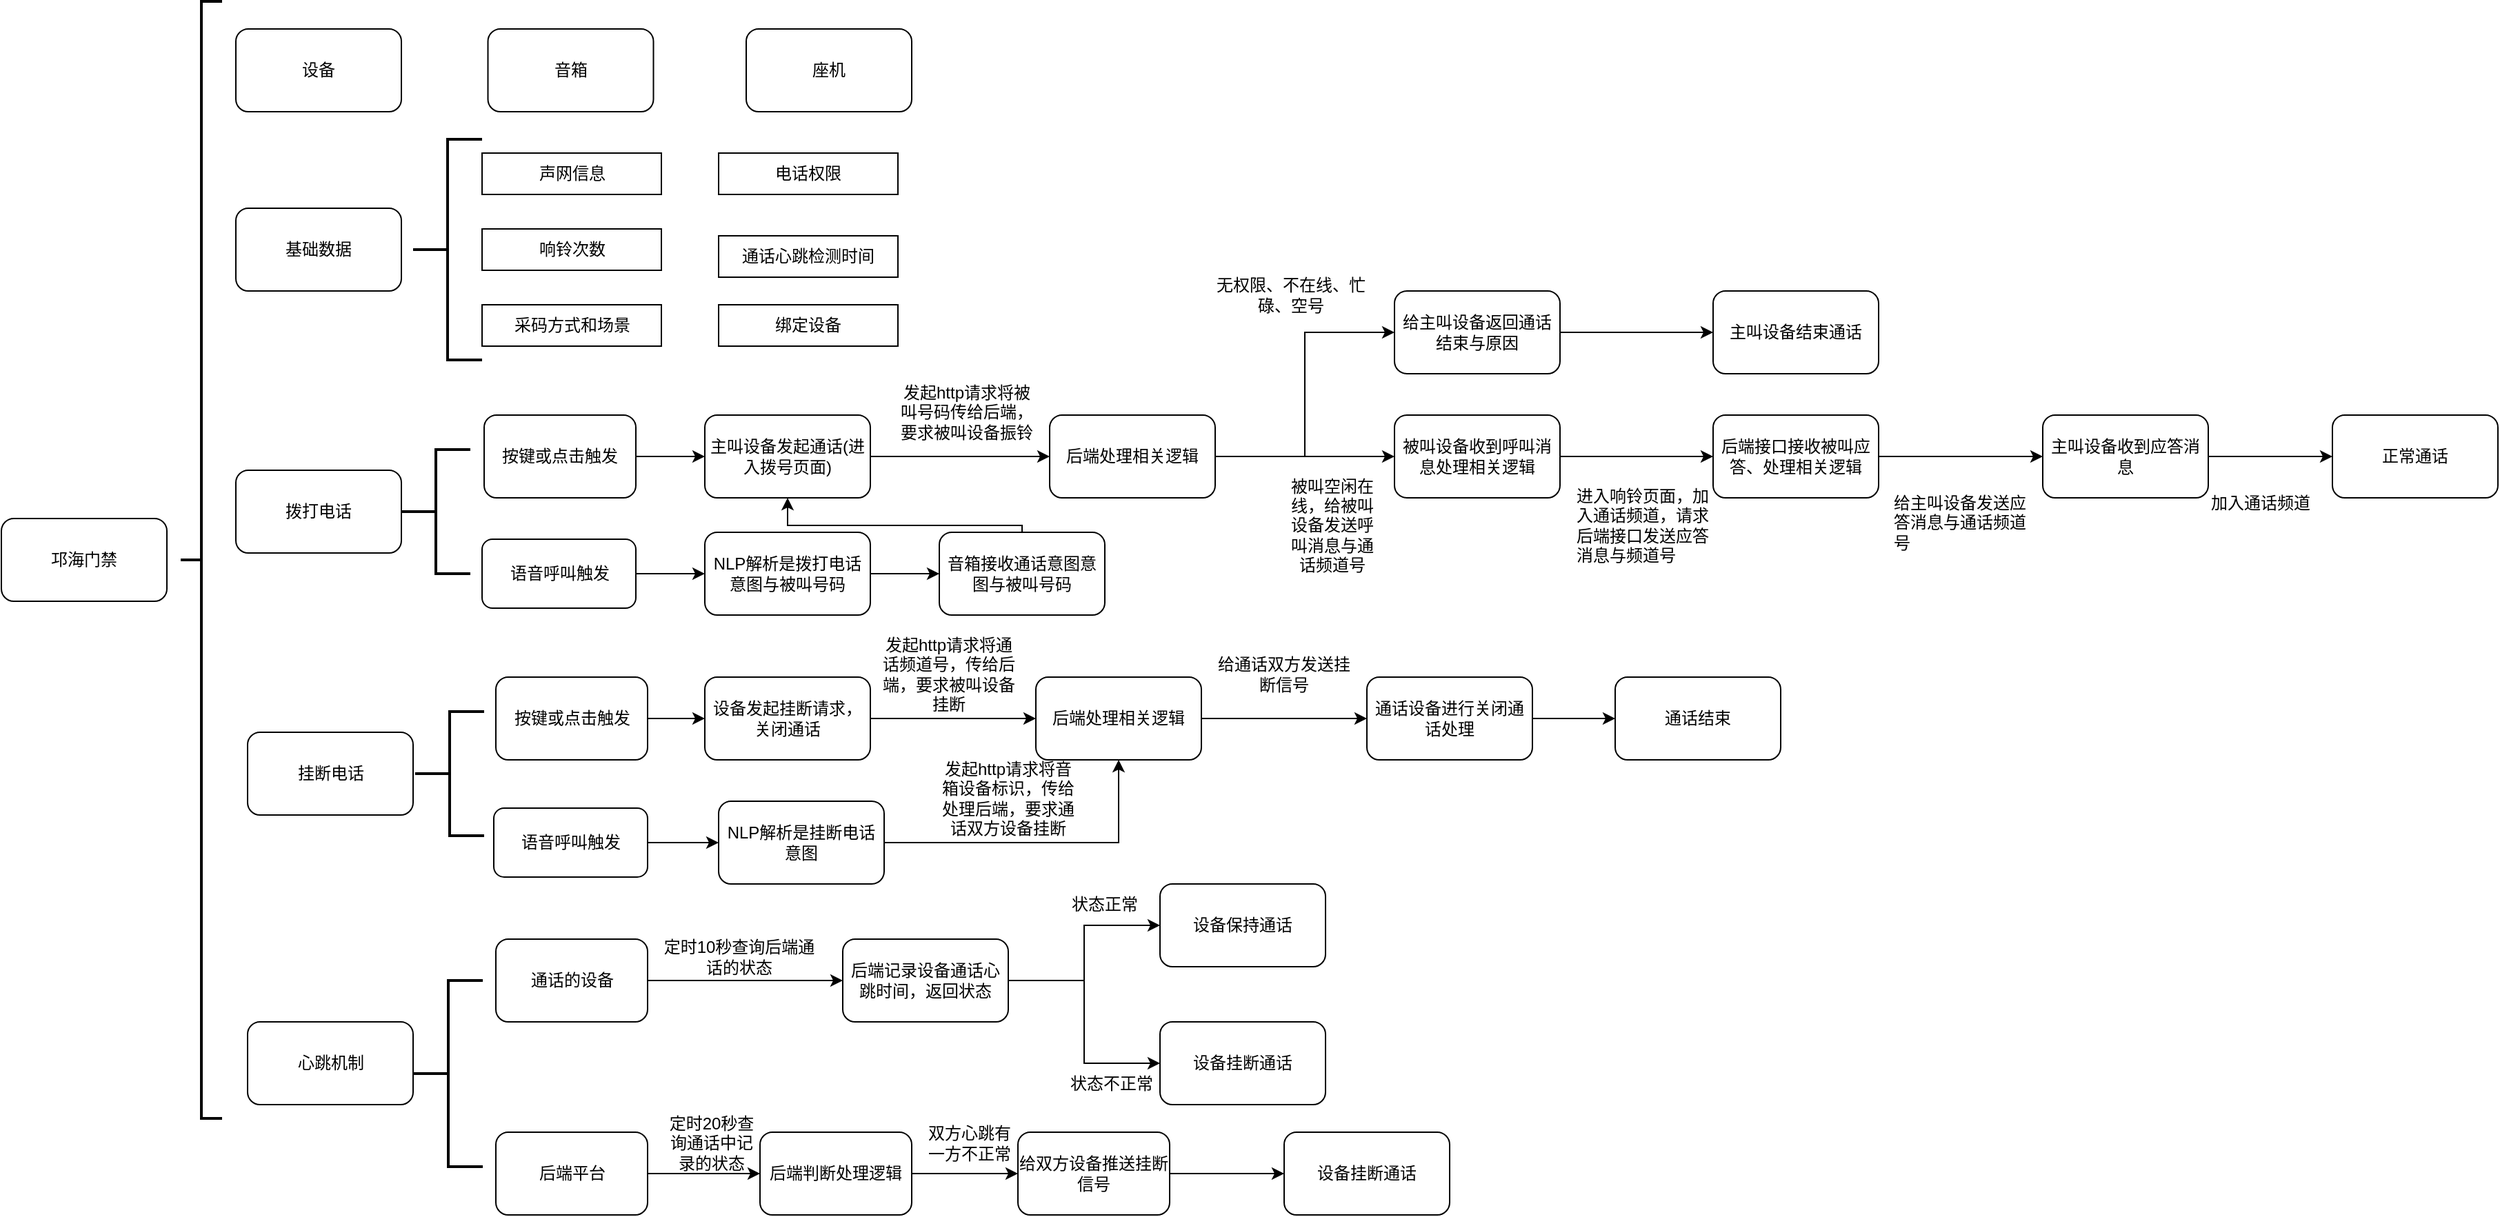 <mxfile version="22.0.8" type="github">
  <diagram name="第 1 页" id="MqLak2tUNxj501sDUyA4">
    <mxGraphModel dx="1034" dy="432" grid="1" gridSize="10" guides="1" tooltips="1" connect="1" arrows="1" fold="1" page="1" pageScale="1" pageWidth="827" pageHeight="1169" math="0" shadow="0">
      <root>
        <mxCell id="0" />
        <mxCell id="1" parent="0" />
        <mxCell id="dcuhQKb_KivRzL7AXJs5-1" value="邛海门禁" style="rounded=1;whiteSpace=wrap;html=1;" vertex="1" parent="1">
          <mxGeometry x="160" y="675" width="120" height="60" as="geometry" />
        </mxCell>
        <mxCell id="dcuhQKb_KivRzL7AXJs5-2" value="" style="strokeWidth=2;html=1;shape=mxgraph.flowchart.annotation_2;align=left;labelPosition=right;pointerEvents=1;" vertex="1" parent="1">
          <mxGeometry x="290" y="300" width="30" height="810" as="geometry" />
        </mxCell>
        <mxCell id="dcuhQKb_KivRzL7AXJs5-3" value="基础数据" style="rounded=1;whiteSpace=wrap;html=1;" vertex="1" parent="1">
          <mxGeometry x="330" y="450" width="120" height="60" as="geometry" />
        </mxCell>
        <mxCell id="dcuhQKb_KivRzL7AXJs5-4" value="" style="strokeWidth=2;html=1;shape=mxgraph.flowchart.annotation_2;align=left;labelPosition=right;pointerEvents=1;points=[[0,0.5,0,0,0],[0.5,0,0,0,0],[0.5,1,0,0,0],[1,0,0,0,0],[1,0.5,0,0,0],[1,1,0,0,0]];" vertex="1" parent="1">
          <mxGeometry x="458.5" y="400" width="50" height="160" as="geometry" />
        </mxCell>
        <mxCell id="dcuhQKb_KivRzL7AXJs5-5" value="声网信息" style="rounded=0;whiteSpace=wrap;html=1;" vertex="1" parent="1">
          <mxGeometry x="508.5" y="410" width="130" height="30" as="geometry" />
        </mxCell>
        <mxCell id="dcuhQKb_KivRzL7AXJs5-6" value="电话权限" style="rounded=0;whiteSpace=wrap;html=1;" vertex="1" parent="1">
          <mxGeometry x="680" y="410" width="130" height="30" as="geometry" />
        </mxCell>
        <mxCell id="dcuhQKb_KivRzL7AXJs5-7" value="响铃次数" style="rounded=0;whiteSpace=wrap;html=1;" vertex="1" parent="1">
          <mxGeometry x="508.5" y="465" width="130" height="30" as="geometry" />
        </mxCell>
        <mxCell id="dcuhQKb_KivRzL7AXJs5-8" value="通话心跳检测时间" style="rounded=0;whiteSpace=wrap;html=1;" vertex="1" parent="1">
          <mxGeometry x="680" y="470" width="130" height="30" as="geometry" />
        </mxCell>
        <mxCell id="dcuhQKb_KivRzL7AXJs5-9" value="采码方式和场景" style="rounded=0;whiteSpace=wrap;html=1;" vertex="1" parent="1">
          <mxGeometry x="508.5" y="520" width="130" height="30" as="geometry" />
        </mxCell>
        <mxCell id="dcuhQKb_KivRzL7AXJs5-10" value="绑定设备" style="rounded=0;whiteSpace=wrap;html=1;" vertex="1" parent="1">
          <mxGeometry x="680" y="520" width="130" height="30" as="geometry" />
        </mxCell>
        <mxCell id="dcuhQKb_KivRzL7AXJs5-11" value="拨打电话" style="rounded=1;whiteSpace=wrap;html=1;" vertex="1" parent="1">
          <mxGeometry x="330" y="640" width="120" height="60" as="geometry" />
        </mxCell>
        <mxCell id="dcuhQKb_KivRzL7AXJs5-12" value="" style="strokeWidth=2;html=1;shape=mxgraph.flowchart.annotation_2;align=left;labelPosition=right;pointerEvents=1;points=[[0,0.5,0,0,0],[0.5,0,0,0,0],[0.5,1,0,0,0],[1,0,0,0,0],[1,0.5,0,0,0],[1,1,0,0,0]];" vertex="1" parent="1">
          <mxGeometry x="450" y="625" width="50" height="90" as="geometry" />
        </mxCell>
        <mxCell id="dcuhQKb_KivRzL7AXJs5-13" style="edgeStyle=orthogonalEdgeStyle;rounded=0;orthogonalLoop=1;jettySize=auto;html=1;exitX=1;exitY=0.5;exitDx=0;exitDy=0;entryX=0;entryY=0.5;entryDx=0;entryDy=0;" edge="1" parent="1" source="dcuhQKb_KivRzL7AXJs5-14" target="dcuhQKb_KivRzL7AXJs5-18">
          <mxGeometry relative="1" as="geometry" />
        </mxCell>
        <mxCell id="dcuhQKb_KivRzL7AXJs5-14" value="按键或点击触发" style="rounded=1;whiteSpace=wrap;html=1;" vertex="1" parent="1">
          <mxGeometry x="510" y="600" width="110" height="60" as="geometry" />
        </mxCell>
        <mxCell id="dcuhQKb_KivRzL7AXJs5-15" style="edgeStyle=orthogonalEdgeStyle;rounded=0;orthogonalLoop=1;jettySize=auto;html=1;exitX=1;exitY=0.5;exitDx=0;exitDy=0;" edge="1" parent="1" source="dcuhQKb_KivRzL7AXJs5-16">
          <mxGeometry relative="1" as="geometry">
            <mxPoint x="670" y="715" as="targetPoint" />
          </mxGeometry>
        </mxCell>
        <mxCell id="dcuhQKb_KivRzL7AXJs5-16" value="语音呼叫触发" style="rounded=1;whiteSpace=wrap;html=1;" vertex="1" parent="1">
          <mxGeometry x="508.5" y="690" width="111.5" height="50" as="geometry" />
        </mxCell>
        <mxCell id="dcuhQKb_KivRzL7AXJs5-17" style="edgeStyle=orthogonalEdgeStyle;rounded=0;orthogonalLoop=1;jettySize=auto;html=1;exitX=1;exitY=0.5;exitDx=0;exitDy=0;entryX=0;entryY=0.5;entryDx=0;entryDy=0;" edge="1" parent="1" source="dcuhQKb_KivRzL7AXJs5-18" target="dcuhQKb_KivRzL7AXJs5-21">
          <mxGeometry relative="1" as="geometry" />
        </mxCell>
        <mxCell id="dcuhQKb_KivRzL7AXJs5-18" value="主叫设备发起通话(进入拨号页面)" style="rounded=1;whiteSpace=wrap;html=1;" vertex="1" parent="1">
          <mxGeometry x="670" y="600" width="120" height="60" as="geometry" />
        </mxCell>
        <mxCell id="dcuhQKb_KivRzL7AXJs5-19" style="edgeStyle=orthogonalEdgeStyle;rounded=0;orthogonalLoop=1;jettySize=auto;html=1;exitX=1;exitY=0.5;exitDx=0;exitDy=0;" edge="1" parent="1" source="dcuhQKb_KivRzL7AXJs5-21" target="dcuhQKb_KivRzL7AXJs5-23">
          <mxGeometry relative="1" as="geometry" />
        </mxCell>
        <mxCell id="dcuhQKb_KivRzL7AXJs5-20" style="edgeStyle=orthogonalEdgeStyle;rounded=0;orthogonalLoop=1;jettySize=auto;html=1;exitX=1;exitY=0.5;exitDx=0;exitDy=0;entryX=0;entryY=0.5;entryDx=0;entryDy=0;" edge="1" parent="1" source="dcuhQKb_KivRzL7AXJs5-21" target="dcuhQKb_KivRzL7AXJs5-30">
          <mxGeometry relative="1" as="geometry" />
        </mxCell>
        <mxCell id="dcuhQKb_KivRzL7AXJs5-21" value="后端处理相关逻辑" style="rounded=1;whiteSpace=wrap;html=1;" vertex="1" parent="1">
          <mxGeometry x="920" y="600" width="120" height="60" as="geometry" />
        </mxCell>
        <mxCell id="dcuhQKb_KivRzL7AXJs5-22" style="edgeStyle=orthogonalEdgeStyle;rounded=0;orthogonalLoop=1;jettySize=auto;html=1;exitX=1;exitY=0.5;exitDx=0;exitDy=0;entryX=0;entryY=0.5;entryDx=0;entryDy=0;" edge="1" parent="1" source="dcuhQKb_KivRzL7AXJs5-23" target="dcuhQKb_KivRzL7AXJs5-25">
          <mxGeometry relative="1" as="geometry" />
        </mxCell>
        <mxCell id="dcuhQKb_KivRzL7AXJs5-23" value="被叫设备收到呼叫消息处理相关逻辑" style="rounded=1;whiteSpace=wrap;html=1;" vertex="1" parent="1">
          <mxGeometry x="1170" y="600" width="120" height="60" as="geometry" />
        </mxCell>
        <mxCell id="dcuhQKb_KivRzL7AXJs5-24" style="edgeStyle=orthogonalEdgeStyle;rounded=0;orthogonalLoop=1;jettySize=auto;html=1;exitX=1;exitY=0.5;exitDx=0;exitDy=0;entryX=0;entryY=0.5;entryDx=0;entryDy=0;" edge="1" parent="1" source="dcuhQKb_KivRzL7AXJs5-25" target="dcuhQKb_KivRzL7AXJs5-27">
          <mxGeometry relative="1" as="geometry" />
        </mxCell>
        <mxCell id="dcuhQKb_KivRzL7AXJs5-25" value="后端接口接收被叫应答、处理相关逻辑" style="rounded=1;whiteSpace=wrap;html=1;" vertex="1" parent="1">
          <mxGeometry x="1401" y="600" width="120" height="60" as="geometry" />
        </mxCell>
        <mxCell id="dcuhQKb_KivRzL7AXJs5-26" style="edgeStyle=orthogonalEdgeStyle;rounded=0;orthogonalLoop=1;jettySize=auto;html=1;exitX=1;exitY=0.5;exitDx=0;exitDy=0;entryX=0;entryY=0.5;entryDx=0;entryDy=0;" edge="1" parent="1" source="dcuhQKb_KivRzL7AXJs5-27" target="dcuhQKb_KivRzL7AXJs5-36">
          <mxGeometry relative="1" as="geometry" />
        </mxCell>
        <mxCell id="dcuhQKb_KivRzL7AXJs5-27" value="主叫设备收到应答消息" style="rounded=1;whiteSpace=wrap;html=1;" vertex="1" parent="1">
          <mxGeometry x="1640" y="600" width="120" height="60" as="geometry" />
        </mxCell>
        <mxCell id="dcuhQKb_KivRzL7AXJs5-28" value="发起http请求将被叫号码传给后端，要求被叫设备振铃" style="text;html=1;strokeColor=none;fillColor=none;align=center;verticalAlign=middle;whiteSpace=wrap;rounded=0;" vertex="1" parent="1">
          <mxGeometry x="810" y="570" width="100" height="55" as="geometry" />
        </mxCell>
        <mxCell id="dcuhQKb_KivRzL7AXJs5-29" style="edgeStyle=orthogonalEdgeStyle;rounded=0;orthogonalLoop=1;jettySize=auto;html=1;exitX=1;exitY=0.5;exitDx=0;exitDy=0;entryX=0;entryY=0.5;entryDx=0;entryDy=0;" edge="1" parent="1" source="dcuhQKb_KivRzL7AXJs5-30" target="dcuhQKb_KivRzL7AXJs5-33">
          <mxGeometry relative="1" as="geometry" />
        </mxCell>
        <mxCell id="dcuhQKb_KivRzL7AXJs5-30" value="给主叫设备返回通话结束与原因" style="rounded=1;whiteSpace=wrap;html=1;" vertex="1" parent="1">
          <mxGeometry x="1170" y="510" width="120" height="60" as="geometry" />
        </mxCell>
        <mxCell id="dcuhQKb_KivRzL7AXJs5-31" value="无权限、不在线、忙碌、空号" style="text;html=1;strokeColor=none;fillColor=none;align=center;verticalAlign=middle;whiteSpace=wrap;rounded=0;" vertex="1" parent="1">
          <mxGeometry x="1030" y="490" width="130" height="45" as="geometry" />
        </mxCell>
        <mxCell id="dcuhQKb_KivRzL7AXJs5-32" value="被叫空闲在线，给被叫设备发送呼叫消息与通话频道号" style="text;html=1;strokeColor=none;fillColor=none;align=center;verticalAlign=middle;whiteSpace=wrap;rounded=0;" vertex="1" parent="1">
          <mxGeometry x="1090" y="631.25" width="70" height="97.5" as="geometry" />
        </mxCell>
        <mxCell id="dcuhQKb_KivRzL7AXJs5-33" value="主叫设备结束通话" style="rounded=1;whiteSpace=wrap;html=1;" vertex="1" parent="1">
          <mxGeometry x="1401" y="510" width="120" height="60" as="geometry" />
        </mxCell>
        <mxCell id="dcuhQKb_KivRzL7AXJs5-34" value="进入响铃页面，加入通话频道，请求后端接口发送应答消息与频道号" style="text;whiteSpace=wrap;" vertex="1" parent="1">
          <mxGeometry x="1300" y="645" width="100" height="70" as="geometry" />
        </mxCell>
        <mxCell id="dcuhQKb_KivRzL7AXJs5-35" value="给主叫设备发送应答消息与通话频道号" style="text;whiteSpace=wrap;" vertex="1" parent="1">
          <mxGeometry x="1530" y="650" width="100" height="70" as="geometry" />
        </mxCell>
        <mxCell id="dcuhQKb_KivRzL7AXJs5-36" value="正常通话" style="rounded=1;whiteSpace=wrap;html=1;" vertex="1" parent="1">
          <mxGeometry x="1850" y="600" width="120" height="60" as="geometry" />
        </mxCell>
        <mxCell id="dcuhQKb_KivRzL7AXJs5-37" value="加入通话频道" style="text;whiteSpace=wrap;" vertex="1" parent="1">
          <mxGeometry x="1760" y="650" width="100" height="30" as="geometry" />
        </mxCell>
        <mxCell id="dcuhQKb_KivRzL7AXJs5-38" style="edgeStyle=orthogonalEdgeStyle;rounded=0;orthogonalLoop=1;jettySize=auto;html=1;exitX=1;exitY=0.5;exitDx=0;exitDy=0;entryX=0;entryY=0.5;entryDx=0;entryDy=0;" edge="1" parent="1" source="dcuhQKb_KivRzL7AXJs5-39" target="dcuhQKb_KivRzL7AXJs5-41">
          <mxGeometry relative="1" as="geometry" />
        </mxCell>
        <mxCell id="dcuhQKb_KivRzL7AXJs5-39" value="NLP解析是拨打电话意图与被叫号码" style="rounded=1;whiteSpace=wrap;html=1;" vertex="1" parent="1">
          <mxGeometry x="670" y="685" width="120" height="60" as="geometry" />
        </mxCell>
        <mxCell id="dcuhQKb_KivRzL7AXJs5-40" style="edgeStyle=orthogonalEdgeStyle;rounded=0;orthogonalLoop=1;jettySize=auto;html=1;exitX=0.5;exitY=0;exitDx=0;exitDy=0;" edge="1" parent="1" source="dcuhQKb_KivRzL7AXJs5-41" target="dcuhQKb_KivRzL7AXJs5-18">
          <mxGeometry relative="1" as="geometry">
            <Array as="points">
              <mxPoint x="900" y="680" />
              <mxPoint x="730" y="680" />
            </Array>
          </mxGeometry>
        </mxCell>
        <mxCell id="dcuhQKb_KivRzL7AXJs5-41" value="音箱接收通话意图意图与被叫号码" style="rounded=1;whiteSpace=wrap;html=1;" vertex="1" parent="1">
          <mxGeometry x="840" y="685" width="120" height="60" as="geometry" />
        </mxCell>
        <mxCell id="dcuhQKb_KivRzL7AXJs5-42" value="挂断电话" style="rounded=1;whiteSpace=wrap;html=1;" vertex="1" parent="1">
          <mxGeometry x="338.5" y="830" width="120" height="60" as="geometry" />
        </mxCell>
        <mxCell id="dcuhQKb_KivRzL7AXJs5-43" value="" style="strokeWidth=2;html=1;shape=mxgraph.flowchart.annotation_2;align=left;labelPosition=right;pointerEvents=1;points=[[0,0.5,0,0,0],[0.5,0,0,0,0],[0.5,1,0,0,0],[1,0,0,0,0],[1,0.5,0,0,0],[1,1,0,0,0]];" vertex="1" parent="1">
          <mxGeometry x="460" y="815" width="50" height="90" as="geometry" />
        </mxCell>
        <mxCell id="dcuhQKb_KivRzL7AXJs5-44" style="edgeStyle=orthogonalEdgeStyle;rounded=0;orthogonalLoop=1;jettySize=auto;html=1;exitX=1;exitY=0.5;exitDx=0;exitDy=0;" edge="1" parent="1" source="dcuhQKb_KivRzL7AXJs5-45" target="dcuhQKb_KivRzL7AXJs5-47">
          <mxGeometry relative="1" as="geometry" />
        </mxCell>
        <mxCell id="dcuhQKb_KivRzL7AXJs5-45" value="按键或点击触发" style="rounded=1;whiteSpace=wrap;html=1;" vertex="1" parent="1">
          <mxGeometry x="518.5" y="790" width="110" height="60" as="geometry" />
        </mxCell>
        <mxCell id="dcuhQKb_KivRzL7AXJs5-46" style="edgeStyle=orthogonalEdgeStyle;rounded=0;orthogonalLoop=1;jettySize=auto;html=1;exitX=1;exitY=0.5;exitDx=0;exitDy=0;entryX=0;entryY=0.5;entryDx=0;entryDy=0;" edge="1" parent="1" source="dcuhQKb_KivRzL7AXJs5-47" target="dcuhQKb_KivRzL7AXJs5-49">
          <mxGeometry relative="1" as="geometry" />
        </mxCell>
        <mxCell id="dcuhQKb_KivRzL7AXJs5-47" value="设备发起挂断请求，关闭通话" style="rounded=1;whiteSpace=wrap;html=1;" vertex="1" parent="1">
          <mxGeometry x="670" y="790" width="120" height="60" as="geometry" />
        </mxCell>
        <mxCell id="dcuhQKb_KivRzL7AXJs5-48" style="edgeStyle=orthogonalEdgeStyle;rounded=0;orthogonalLoop=1;jettySize=auto;html=1;exitX=1;exitY=0.5;exitDx=0;exitDy=0;entryX=0;entryY=0.5;entryDx=0;entryDy=0;" edge="1" parent="1" source="dcuhQKb_KivRzL7AXJs5-49" target="dcuhQKb_KivRzL7AXJs5-52">
          <mxGeometry relative="1" as="geometry" />
        </mxCell>
        <mxCell id="dcuhQKb_KivRzL7AXJs5-49" value="后端处理相关逻辑" style="rounded=1;whiteSpace=wrap;html=1;" vertex="1" parent="1">
          <mxGeometry x="910" y="790" width="120" height="60" as="geometry" />
        </mxCell>
        <mxCell id="dcuhQKb_KivRzL7AXJs5-50" value="发起http请求将通话频道号，传给后端，要求被叫设备挂断" style="text;html=1;strokeColor=none;fillColor=none;align=center;verticalAlign=middle;whiteSpace=wrap;rounded=0;" vertex="1" parent="1">
          <mxGeometry x="797" y="760" width="100" height="55" as="geometry" />
        </mxCell>
        <mxCell id="dcuhQKb_KivRzL7AXJs5-51" style="edgeStyle=orthogonalEdgeStyle;rounded=0;orthogonalLoop=1;jettySize=auto;html=1;exitX=1;exitY=0.5;exitDx=0;exitDy=0;entryX=0;entryY=0.5;entryDx=0;entryDy=0;" edge="1" parent="1" source="dcuhQKb_KivRzL7AXJs5-52" target="dcuhQKb_KivRzL7AXJs5-54">
          <mxGeometry relative="1" as="geometry" />
        </mxCell>
        <mxCell id="dcuhQKb_KivRzL7AXJs5-52" value="通话设备进行关闭通话处理" style="rounded=1;whiteSpace=wrap;html=1;" vertex="1" parent="1">
          <mxGeometry x="1150" y="790" width="120" height="60" as="geometry" />
        </mxCell>
        <mxCell id="dcuhQKb_KivRzL7AXJs5-53" value="给通话双方发送挂断信号" style="text;html=1;strokeColor=none;fillColor=none;align=center;verticalAlign=middle;whiteSpace=wrap;rounded=0;" vertex="1" parent="1">
          <mxGeometry x="1040" y="760" width="100" height="55" as="geometry" />
        </mxCell>
        <mxCell id="dcuhQKb_KivRzL7AXJs5-54" value="通话结束" style="rounded=1;whiteSpace=wrap;html=1;" vertex="1" parent="1">
          <mxGeometry x="1330" y="790" width="120" height="60" as="geometry" />
        </mxCell>
        <mxCell id="dcuhQKb_KivRzL7AXJs5-55" style="edgeStyle=orthogonalEdgeStyle;rounded=0;orthogonalLoop=1;jettySize=auto;html=1;exitX=1;exitY=0.5;exitDx=0;exitDy=0;entryX=0.5;entryY=1;entryDx=0;entryDy=0;" edge="1" parent="1" source="dcuhQKb_KivRzL7AXJs5-56" target="dcuhQKb_KivRzL7AXJs5-49">
          <mxGeometry relative="1" as="geometry">
            <mxPoint x="848.5" y="910" as="targetPoint" />
          </mxGeometry>
        </mxCell>
        <mxCell id="dcuhQKb_KivRzL7AXJs5-56" value="NLP解析是挂断电话意图" style="rounded=1;whiteSpace=wrap;html=1;" vertex="1" parent="1">
          <mxGeometry x="680" y="880" width="120" height="60" as="geometry" />
        </mxCell>
        <mxCell id="dcuhQKb_KivRzL7AXJs5-57" style="edgeStyle=orthogonalEdgeStyle;rounded=0;orthogonalLoop=1;jettySize=auto;html=1;exitX=1;exitY=0.5;exitDx=0;exitDy=0;entryX=0;entryY=0.5;entryDx=0;entryDy=0;" edge="1" parent="1" source="dcuhQKb_KivRzL7AXJs5-58" target="dcuhQKb_KivRzL7AXJs5-56">
          <mxGeometry relative="1" as="geometry" />
        </mxCell>
        <mxCell id="dcuhQKb_KivRzL7AXJs5-58" value="语音呼叫触发" style="rounded=1;whiteSpace=wrap;html=1;" vertex="1" parent="1">
          <mxGeometry x="517" y="885" width="111.5" height="50" as="geometry" />
        </mxCell>
        <mxCell id="dcuhQKb_KivRzL7AXJs5-59" value="发起http请求将音箱设备标识，传给处理后端，要求通话双方设备挂断" style="text;html=1;strokeColor=none;fillColor=none;align=center;verticalAlign=middle;whiteSpace=wrap;rounded=0;" vertex="1" parent="1">
          <mxGeometry x="840" y="850" width="100" height="55" as="geometry" />
        </mxCell>
        <mxCell id="dcuhQKb_KivRzL7AXJs5-60" value="心跳机制" style="rounded=1;whiteSpace=wrap;html=1;" vertex="1" parent="1">
          <mxGeometry x="338.5" y="1040" width="120" height="60" as="geometry" />
        </mxCell>
        <mxCell id="dcuhQKb_KivRzL7AXJs5-61" value="" style="strokeWidth=2;html=1;shape=mxgraph.flowchart.annotation_2;align=left;labelPosition=right;pointerEvents=1;points=[[0,0.5,0,0,0],[0.5,0,0,0,0],[0.5,1,0,0,0],[1,0,0,0,0],[1,0.5,0,0,0],[1,1,0,0,0]];" vertex="1" parent="1">
          <mxGeometry x="459" y="1010" width="50" height="135" as="geometry" />
        </mxCell>
        <mxCell id="dcuhQKb_KivRzL7AXJs5-62" style="edgeStyle=orthogonalEdgeStyle;rounded=0;orthogonalLoop=1;jettySize=auto;html=1;exitX=1;exitY=0.5;exitDx=0;exitDy=0;entryX=0;entryY=0.5;entryDx=0;entryDy=0;" edge="1" parent="1" source="dcuhQKb_KivRzL7AXJs5-63" target="dcuhQKb_KivRzL7AXJs5-68">
          <mxGeometry relative="1" as="geometry" />
        </mxCell>
        <mxCell id="dcuhQKb_KivRzL7AXJs5-63" value="通话的设备" style="rounded=1;whiteSpace=wrap;html=1;" vertex="1" parent="1">
          <mxGeometry x="518.5" y="980" width="110" height="60" as="geometry" />
        </mxCell>
        <mxCell id="dcuhQKb_KivRzL7AXJs5-64" style="edgeStyle=orthogonalEdgeStyle;rounded=0;orthogonalLoop=1;jettySize=auto;html=1;exitX=1;exitY=0.5;exitDx=0;exitDy=0;entryX=0;entryY=0.5;entryDx=0;entryDy=0;" edge="1" parent="1" source="dcuhQKb_KivRzL7AXJs5-65" target="dcuhQKb_KivRzL7AXJs5-75">
          <mxGeometry relative="1" as="geometry" />
        </mxCell>
        <mxCell id="dcuhQKb_KivRzL7AXJs5-65" value="后端平台" style="rounded=1;whiteSpace=wrap;html=1;" vertex="1" parent="1">
          <mxGeometry x="518.5" y="1120" width="110" height="60" as="geometry" />
        </mxCell>
        <mxCell id="dcuhQKb_KivRzL7AXJs5-66" style="edgeStyle=orthogonalEdgeStyle;rounded=0;orthogonalLoop=1;jettySize=auto;html=1;exitX=1;exitY=0.5;exitDx=0;exitDy=0;entryX=0;entryY=0.5;entryDx=0;entryDy=0;" edge="1" parent="1" source="dcuhQKb_KivRzL7AXJs5-68" target="dcuhQKb_KivRzL7AXJs5-70">
          <mxGeometry relative="1" as="geometry" />
        </mxCell>
        <mxCell id="dcuhQKb_KivRzL7AXJs5-67" style="edgeStyle=orthogonalEdgeStyle;rounded=0;orthogonalLoop=1;jettySize=auto;html=1;exitX=1;exitY=0.5;exitDx=0;exitDy=0;entryX=0;entryY=0.5;entryDx=0;entryDy=0;" edge="1" parent="1" source="dcuhQKb_KivRzL7AXJs5-68" target="dcuhQKb_KivRzL7AXJs5-72">
          <mxGeometry relative="1" as="geometry" />
        </mxCell>
        <mxCell id="dcuhQKb_KivRzL7AXJs5-68" value="后端记录设备通话心跳时间，返回状态" style="rounded=1;whiteSpace=wrap;html=1;" vertex="1" parent="1">
          <mxGeometry x="770" y="980" width="120" height="60" as="geometry" />
        </mxCell>
        <mxCell id="dcuhQKb_KivRzL7AXJs5-69" value="定时10秒查询后端通话的状态" style="text;html=1;strokeColor=none;fillColor=none;align=center;verticalAlign=middle;whiteSpace=wrap;rounded=0;" vertex="1" parent="1">
          <mxGeometry x="638.5" y="965" width="111.5" height="55" as="geometry" />
        </mxCell>
        <mxCell id="dcuhQKb_KivRzL7AXJs5-70" value="设备保持通话" style="rounded=1;whiteSpace=wrap;html=1;" vertex="1" parent="1">
          <mxGeometry x="1000" y="940" width="120" height="60" as="geometry" />
        </mxCell>
        <mxCell id="dcuhQKb_KivRzL7AXJs5-71" value="状态正常" style="text;html=1;strokeColor=none;fillColor=none;align=center;verticalAlign=middle;whiteSpace=wrap;rounded=0;" vertex="1" parent="1">
          <mxGeometry x="930" y="940" width="60" height="30" as="geometry" />
        </mxCell>
        <mxCell id="dcuhQKb_KivRzL7AXJs5-72" value="设备挂断通话" style="rounded=1;whiteSpace=wrap;html=1;" vertex="1" parent="1">
          <mxGeometry x="1000" y="1040" width="120" height="60" as="geometry" />
        </mxCell>
        <mxCell id="dcuhQKb_KivRzL7AXJs5-73" value="状态不正常" style="text;html=1;strokeColor=none;fillColor=none;align=center;verticalAlign=middle;whiteSpace=wrap;rounded=0;" vertex="1" parent="1">
          <mxGeometry x="930" y="1070" width="70" height="30" as="geometry" />
        </mxCell>
        <mxCell id="dcuhQKb_KivRzL7AXJs5-74" style="edgeStyle=orthogonalEdgeStyle;rounded=0;orthogonalLoop=1;jettySize=auto;html=1;exitX=1;exitY=0.5;exitDx=0;exitDy=0;" edge="1" parent="1" source="dcuhQKb_KivRzL7AXJs5-75" target="dcuhQKb_KivRzL7AXJs5-78">
          <mxGeometry relative="1" as="geometry" />
        </mxCell>
        <mxCell id="dcuhQKb_KivRzL7AXJs5-75" value="后端判断处理逻辑" style="rounded=1;whiteSpace=wrap;html=1;" vertex="1" parent="1">
          <mxGeometry x="710" y="1120" width="110" height="60" as="geometry" />
        </mxCell>
        <mxCell id="dcuhQKb_KivRzL7AXJs5-76" value="定时20秒查询通话中记录的状态" style="text;html=1;strokeColor=none;fillColor=none;align=center;verticalAlign=middle;whiteSpace=wrap;rounded=0;" vertex="1" parent="1">
          <mxGeometry x="638.5" y="1100" width="71.5" height="55" as="geometry" />
        </mxCell>
        <mxCell id="dcuhQKb_KivRzL7AXJs5-77" style="edgeStyle=orthogonalEdgeStyle;rounded=0;orthogonalLoop=1;jettySize=auto;html=1;exitX=1;exitY=0.5;exitDx=0;exitDy=0;entryX=0;entryY=0.5;entryDx=0;entryDy=0;" edge="1" parent="1" source="dcuhQKb_KivRzL7AXJs5-78" target="dcuhQKb_KivRzL7AXJs5-79">
          <mxGeometry relative="1" as="geometry" />
        </mxCell>
        <mxCell id="dcuhQKb_KivRzL7AXJs5-78" value="给双方设备推送挂断信号" style="rounded=1;whiteSpace=wrap;html=1;" vertex="1" parent="1">
          <mxGeometry x="897" y="1120" width="110" height="60" as="geometry" />
        </mxCell>
        <mxCell id="dcuhQKb_KivRzL7AXJs5-79" value="设备挂断通话" style="rounded=1;whiteSpace=wrap;html=1;" vertex="1" parent="1">
          <mxGeometry x="1090" y="1120" width="120" height="60" as="geometry" />
        </mxCell>
        <mxCell id="dcuhQKb_KivRzL7AXJs5-80" value="双方心跳有一方不正常" style="text;html=1;strokeColor=none;fillColor=none;align=center;verticalAlign=middle;whiteSpace=wrap;rounded=0;" vertex="1" parent="1">
          <mxGeometry x="826" y="1100" width="71.5" height="55" as="geometry" />
        </mxCell>
        <mxCell id="dcuhQKb_KivRzL7AXJs5-81" value="设备" style="rounded=1;whiteSpace=wrap;html=1;" vertex="1" parent="1">
          <mxGeometry x="330" y="320" width="120" height="60" as="geometry" />
        </mxCell>
        <mxCell id="dcuhQKb_KivRzL7AXJs5-82" value="音箱" style="rounded=1;whiteSpace=wrap;html=1;" vertex="1" parent="1">
          <mxGeometry x="512.75" y="320" width="120" height="60" as="geometry" />
        </mxCell>
        <mxCell id="dcuhQKb_KivRzL7AXJs5-83" value="座机" style="rounded=1;whiteSpace=wrap;html=1;" vertex="1" parent="1">
          <mxGeometry x="700" y="320" width="120" height="60" as="geometry" />
        </mxCell>
      </root>
    </mxGraphModel>
  </diagram>
</mxfile>
